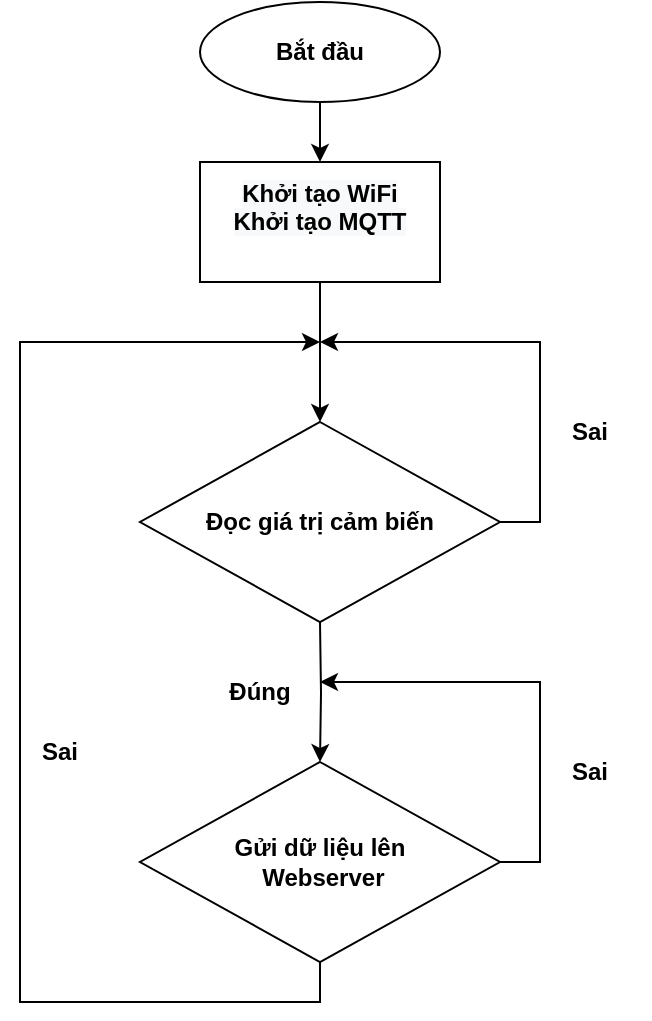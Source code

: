 <mxfile version="18.1.3" type="device"><diagram id="12dAE45PzqvRH9dyjK3I" name="Page-1"><mxGraphModel dx="868" dy="563" grid="1" gridSize="10" guides="1" tooltips="1" connect="1" arrows="1" fold="1" page="1" pageScale="1" pageWidth="850" pageHeight="1100" math="0" shadow="0"><root><mxCell id="0"/><mxCell id="1" parent="0"/><mxCell id="-Phc89BCnqamWrfpkmdS-3" style="edgeStyle=orthogonalEdgeStyle;rounded=0;orthogonalLoop=1;jettySize=auto;html=1;fontStyle=1" parent="1" source="-Phc89BCnqamWrfpkmdS-1" edge="1"><mxGeometry relative="1" as="geometry"><mxPoint x="320" y="130" as="targetPoint"/></mxGeometry></mxCell><mxCell id="-Phc89BCnqamWrfpkmdS-1" value="Bắt đầu" style="ellipse;whiteSpace=wrap;html=1;fontStyle=1" parent="1" vertex="1"><mxGeometry x="260" y="50" width="120" height="50" as="geometry"/></mxCell><mxCell id="-Phc89BCnqamWrfpkmdS-6" style="edgeStyle=orthogonalEdgeStyle;rounded=0;orthogonalLoop=1;jettySize=auto;html=1;fontStyle=1" parent="1" edge="1"><mxGeometry relative="1" as="geometry"><mxPoint x="320" y="260" as="targetPoint"/><mxPoint x="320" y="190" as="sourcePoint"/></mxGeometry></mxCell><mxCell id="-Phc89BCnqamWrfpkmdS-11" style="edgeStyle=orthogonalEdgeStyle;rounded=0;orthogonalLoop=1;jettySize=auto;html=1;fontStyle=1" parent="1" source="-Phc89BCnqamWrfpkmdS-7" edge="1"><mxGeometry relative="1" as="geometry"><mxPoint x="320" y="220" as="targetPoint"/><Array as="points"><mxPoint x="320" y="550"/><mxPoint x="170" y="550"/><mxPoint x="170" y="220"/><mxPoint x="300" y="220"/></Array></mxGeometry></mxCell><mxCell id="-Phc89BCnqamWrfpkmdS-12" style="edgeStyle=orthogonalEdgeStyle;rounded=0;orthogonalLoop=1;jettySize=auto;html=1;fontStyle=1" parent="1" source="-Phc89BCnqamWrfpkmdS-7" edge="1"><mxGeometry relative="1" as="geometry"><mxPoint x="320" y="390" as="targetPoint"/><Array as="points"><mxPoint x="430" y="480"/><mxPoint x="430" y="390"/><mxPoint x="320" y="390"/></Array></mxGeometry></mxCell><mxCell id="-Phc89BCnqamWrfpkmdS-7" value="Gửi dữ liệu lên&lt;br&gt;&amp;nbsp;Webserver" style="rhombus;whiteSpace=wrap;html=1;fontStyle=1" parent="1" vertex="1"><mxGeometry x="230" y="430" width="180" height="100" as="geometry"/></mxCell><mxCell id="-Phc89BCnqamWrfpkmdS-9" style="edgeStyle=orthogonalEdgeStyle;rounded=0;orthogonalLoop=1;jettySize=auto;html=1;entryX=0.5;entryY=0;entryDx=0;entryDy=0;fontStyle=1" parent="1" target="-Phc89BCnqamWrfpkmdS-7" edge="1"><mxGeometry relative="1" as="geometry"><mxPoint x="320" y="360" as="sourcePoint"/></mxGeometry></mxCell><mxCell id="-Phc89BCnqamWrfpkmdS-13" style="edgeStyle=orthogonalEdgeStyle;rounded=0;orthogonalLoop=1;jettySize=auto;html=1;fontStyle=1" parent="1" source="-Phc89BCnqamWrfpkmdS-10" edge="1"><mxGeometry relative="1" as="geometry"><mxPoint x="320" y="220" as="targetPoint"/><Array as="points"><mxPoint x="430" y="310"/><mxPoint x="430" y="220"/></Array></mxGeometry></mxCell><mxCell id="-Phc89BCnqamWrfpkmdS-10" value="Đọc giá trị cảm biến" style="rhombus;whiteSpace=wrap;html=1;fontStyle=1" parent="1" vertex="1"><mxGeometry x="230" y="260" width="180" height="100" as="geometry"/></mxCell><mxCell id="-Phc89BCnqamWrfpkmdS-14" value="Đúng" style="text;html=1;strokeColor=none;fillColor=none;align=center;verticalAlign=middle;whiteSpace=wrap;rounded=0;fontStyle=1" parent="1" vertex="1"><mxGeometry x="260" y="380" width="60" height="30" as="geometry"/></mxCell><mxCell id="-Phc89BCnqamWrfpkmdS-15" value="Sai" style="text;html=1;strokeColor=none;fillColor=none;align=center;verticalAlign=middle;whiteSpace=wrap;rounded=0;fontStyle=1" parent="1" vertex="1"><mxGeometry x="160" y="410" width="60" height="30" as="geometry"/></mxCell><mxCell id="-Phc89BCnqamWrfpkmdS-16" value="Sai" style="text;html=1;strokeColor=none;fillColor=none;align=center;verticalAlign=middle;whiteSpace=wrap;rounded=0;fontStyle=1" parent="1" vertex="1"><mxGeometry x="425" y="420" width="60" height="30" as="geometry"/></mxCell><mxCell id="-Phc89BCnqamWrfpkmdS-17" value="Sai" style="text;html=1;strokeColor=none;fillColor=none;align=center;verticalAlign=middle;whiteSpace=wrap;rounded=0;fontStyle=1" parent="1" vertex="1"><mxGeometry x="425" y="250" width="60" height="30" as="geometry"/></mxCell><mxCell id="pHD6cRgPEan6F777Kd7u-1" value="&#10;&lt;span style=&quot;color: rgb(0, 0, 0); font-family: Helvetica; font-size: 12px; font-style: normal; font-variant-ligatures: normal; font-variant-caps: normal; font-weight: 700; letter-spacing: normal; orphans: 2; text-align: center; text-indent: 0px; text-transform: none; widows: 2; word-spacing: 0px; -webkit-text-stroke-width: 0px; background-color: rgb(248, 249, 250); text-decoration-thickness: initial; text-decoration-style: initial; text-decoration-color: initial; float: none; display: inline !important;&quot;&gt;Khởi tạo WiFi&lt;/span&gt;&lt;br style=&quot;color: rgb(0, 0, 0); font-family: Helvetica; font-size: 12px; font-style: normal; font-variant-ligatures: normal; font-variant-caps: normal; font-weight: 700; letter-spacing: normal; orphans: 2; text-align: center; text-indent: 0px; text-transform: none; widows: 2; word-spacing: 0px; -webkit-text-stroke-width: 0px; background-color: rgb(248, 249, 250); text-decoration-thickness: initial; text-decoration-style: initial; text-decoration-color: initial;&quot;&gt;&lt;span style=&quot;color: rgb(0, 0, 0); font-family: Helvetica; font-size: 12px; font-style: normal; font-variant-ligatures: normal; font-variant-caps: normal; font-weight: 700; letter-spacing: normal; orphans: 2; text-align: center; text-indent: 0px; text-transform: none; widows: 2; word-spacing: 0px; -webkit-text-stroke-width: 0px; background-color: rgb(248, 249, 250); text-decoration-thickness: initial; text-decoration-style: initial; text-decoration-color: initial; float: none; display: inline !important;&quot;&gt;Khởi tạo MQTT&lt;/span&gt;&#10;&#10;" style="rounded=0;whiteSpace=wrap;html=1;" vertex="1" parent="1"><mxGeometry x="260" y="130" width="120" height="60" as="geometry"/></mxCell></root></mxGraphModel></diagram></mxfile>